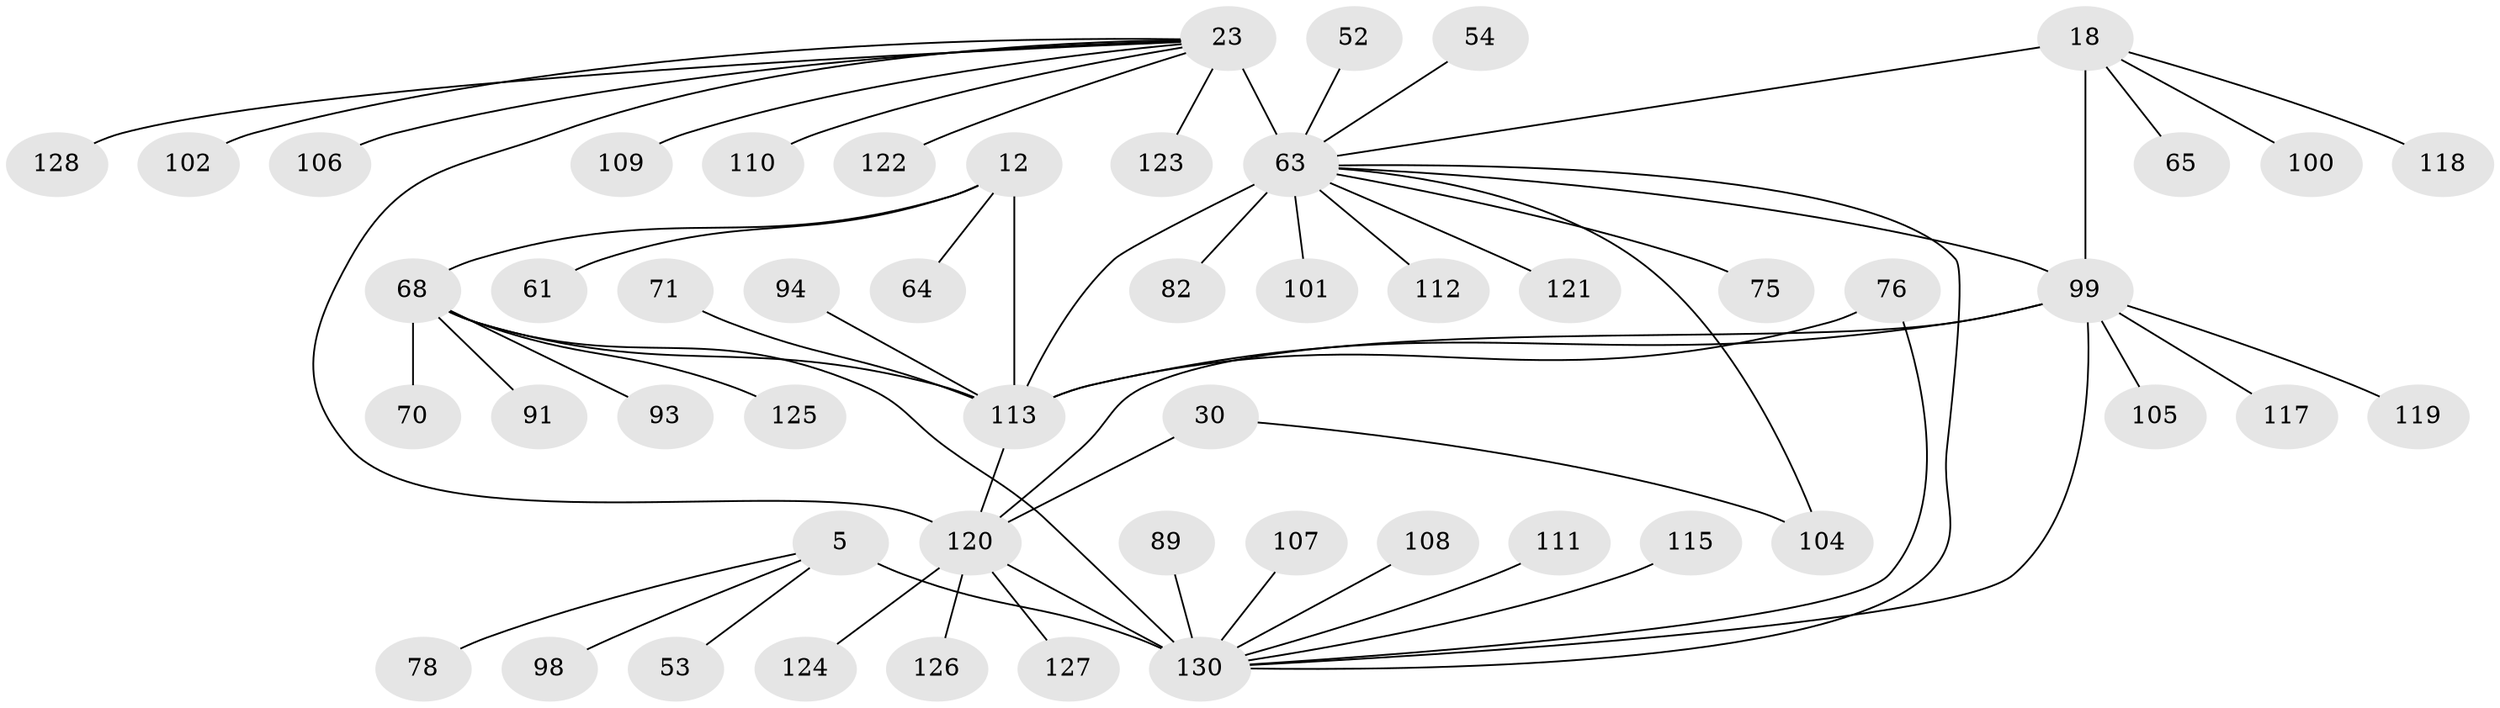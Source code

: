 // original degree distribution, {7: 0.023076923076923078, 12: 0.015384615384615385, 11: 0.023076923076923078, 6: 0.038461538461538464, 10: 0.05384615384615385, 8: 0.038461538461538464, 9: 0.03076923076923077, 5: 0.023076923076923078, 1: 0.5769230769230769, 2: 0.16153846153846155, 3: 0.015384615384615385}
// Generated by graph-tools (version 1.1) at 2025/58/03/04/25 21:58:13]
// undirected, 52 vertices, 61 edges
graph export_dot {
graph [start="1"]
  node [color=gray90,style=filled];
  5 [super="+4"];
  12 [super="+7"];
  18 [super="+17"];
  23 [super="+22"];
  30 [super="+27"];
  52;
  53;
  54;
  61;
  63 [super="+31+55+57+20+24"];
  64;
  65;
  68 [super="+56+62+33+41"];
  70;
  71 [super="+59"];
  75;
  76;
  78;
  82;
  89;
  91;
  93;
  94;
  98 [super="+97"];
  99 [super="+66+88+95"];
  100 [super="+73"];
  101;
  102;
  104;
  105;
  106;
  107;
  108;
  109 [super="+92"];
  110 [super="+85"];
  111;
  112;
  113 [super="+9+48+58"];
  115;
  117;
  118;
  119;
  120 [super="+114"];
  121;
  122;
  123 [super="+36"];
  124;
  125;
  126;
  127;
  128;
  130 [super="+129+6+74+44+47+60+67+84"];
  5 -- 78;
  5 -- 53;
  5 -- 98;
  5 -- 130 [weight=8];
  12 -- 64;
  12 -- 61;
  12 -- 113 [weight=4];
  12 -- 68 [weight=4];
  18 -- 65;
  18 -- 118;
  18 -- 100;
  18 -- 63;
  18 -- 99 [weight=8];
  23 -- 63 [weight=10];
  23 -- 102;
  23 -- 122;
  23 -- 128;
  23 -- 106;
  23 -- 123;
  23 -- 110;
  23 -- 109;
  23 -- 120;
  30 -- 104;
  30 -- 120 [weight=8];
  52 -- 63;
  54 -- 63;
  63 -- 75;
  63 -- 112;
  63 -- 113 [weight=2];
  63 -- 130 [weight=3];
  63 -- 101;
  63 -- 104;
  63 -- 82;
  63 -- 121;
  63 -- 99;
  68 -- 130 [weight=2];
  68 -- 70;
  68 -- 113 [weight=4];
  68 -- 93;
  68 -- 91;
  68 -- 125;
  71 -- 113;
  76 -- 113;
  76 -- 130;
  89 -- 130;
  94 -- 113;
  99 -- 130;
  99 -- 105;
  99 -- 113 [weight=2];
  99 -- 117;
  99 -- 119;
  99 -- 120;
  107 -- 130;
  108 -- 130;
  111 -- 130;
  113 -- 120;
  115 -- 130;
  120 -- 130 [weight=2];
  120 -- 126;
  120 -- 124;
  120 -- 127;
}
